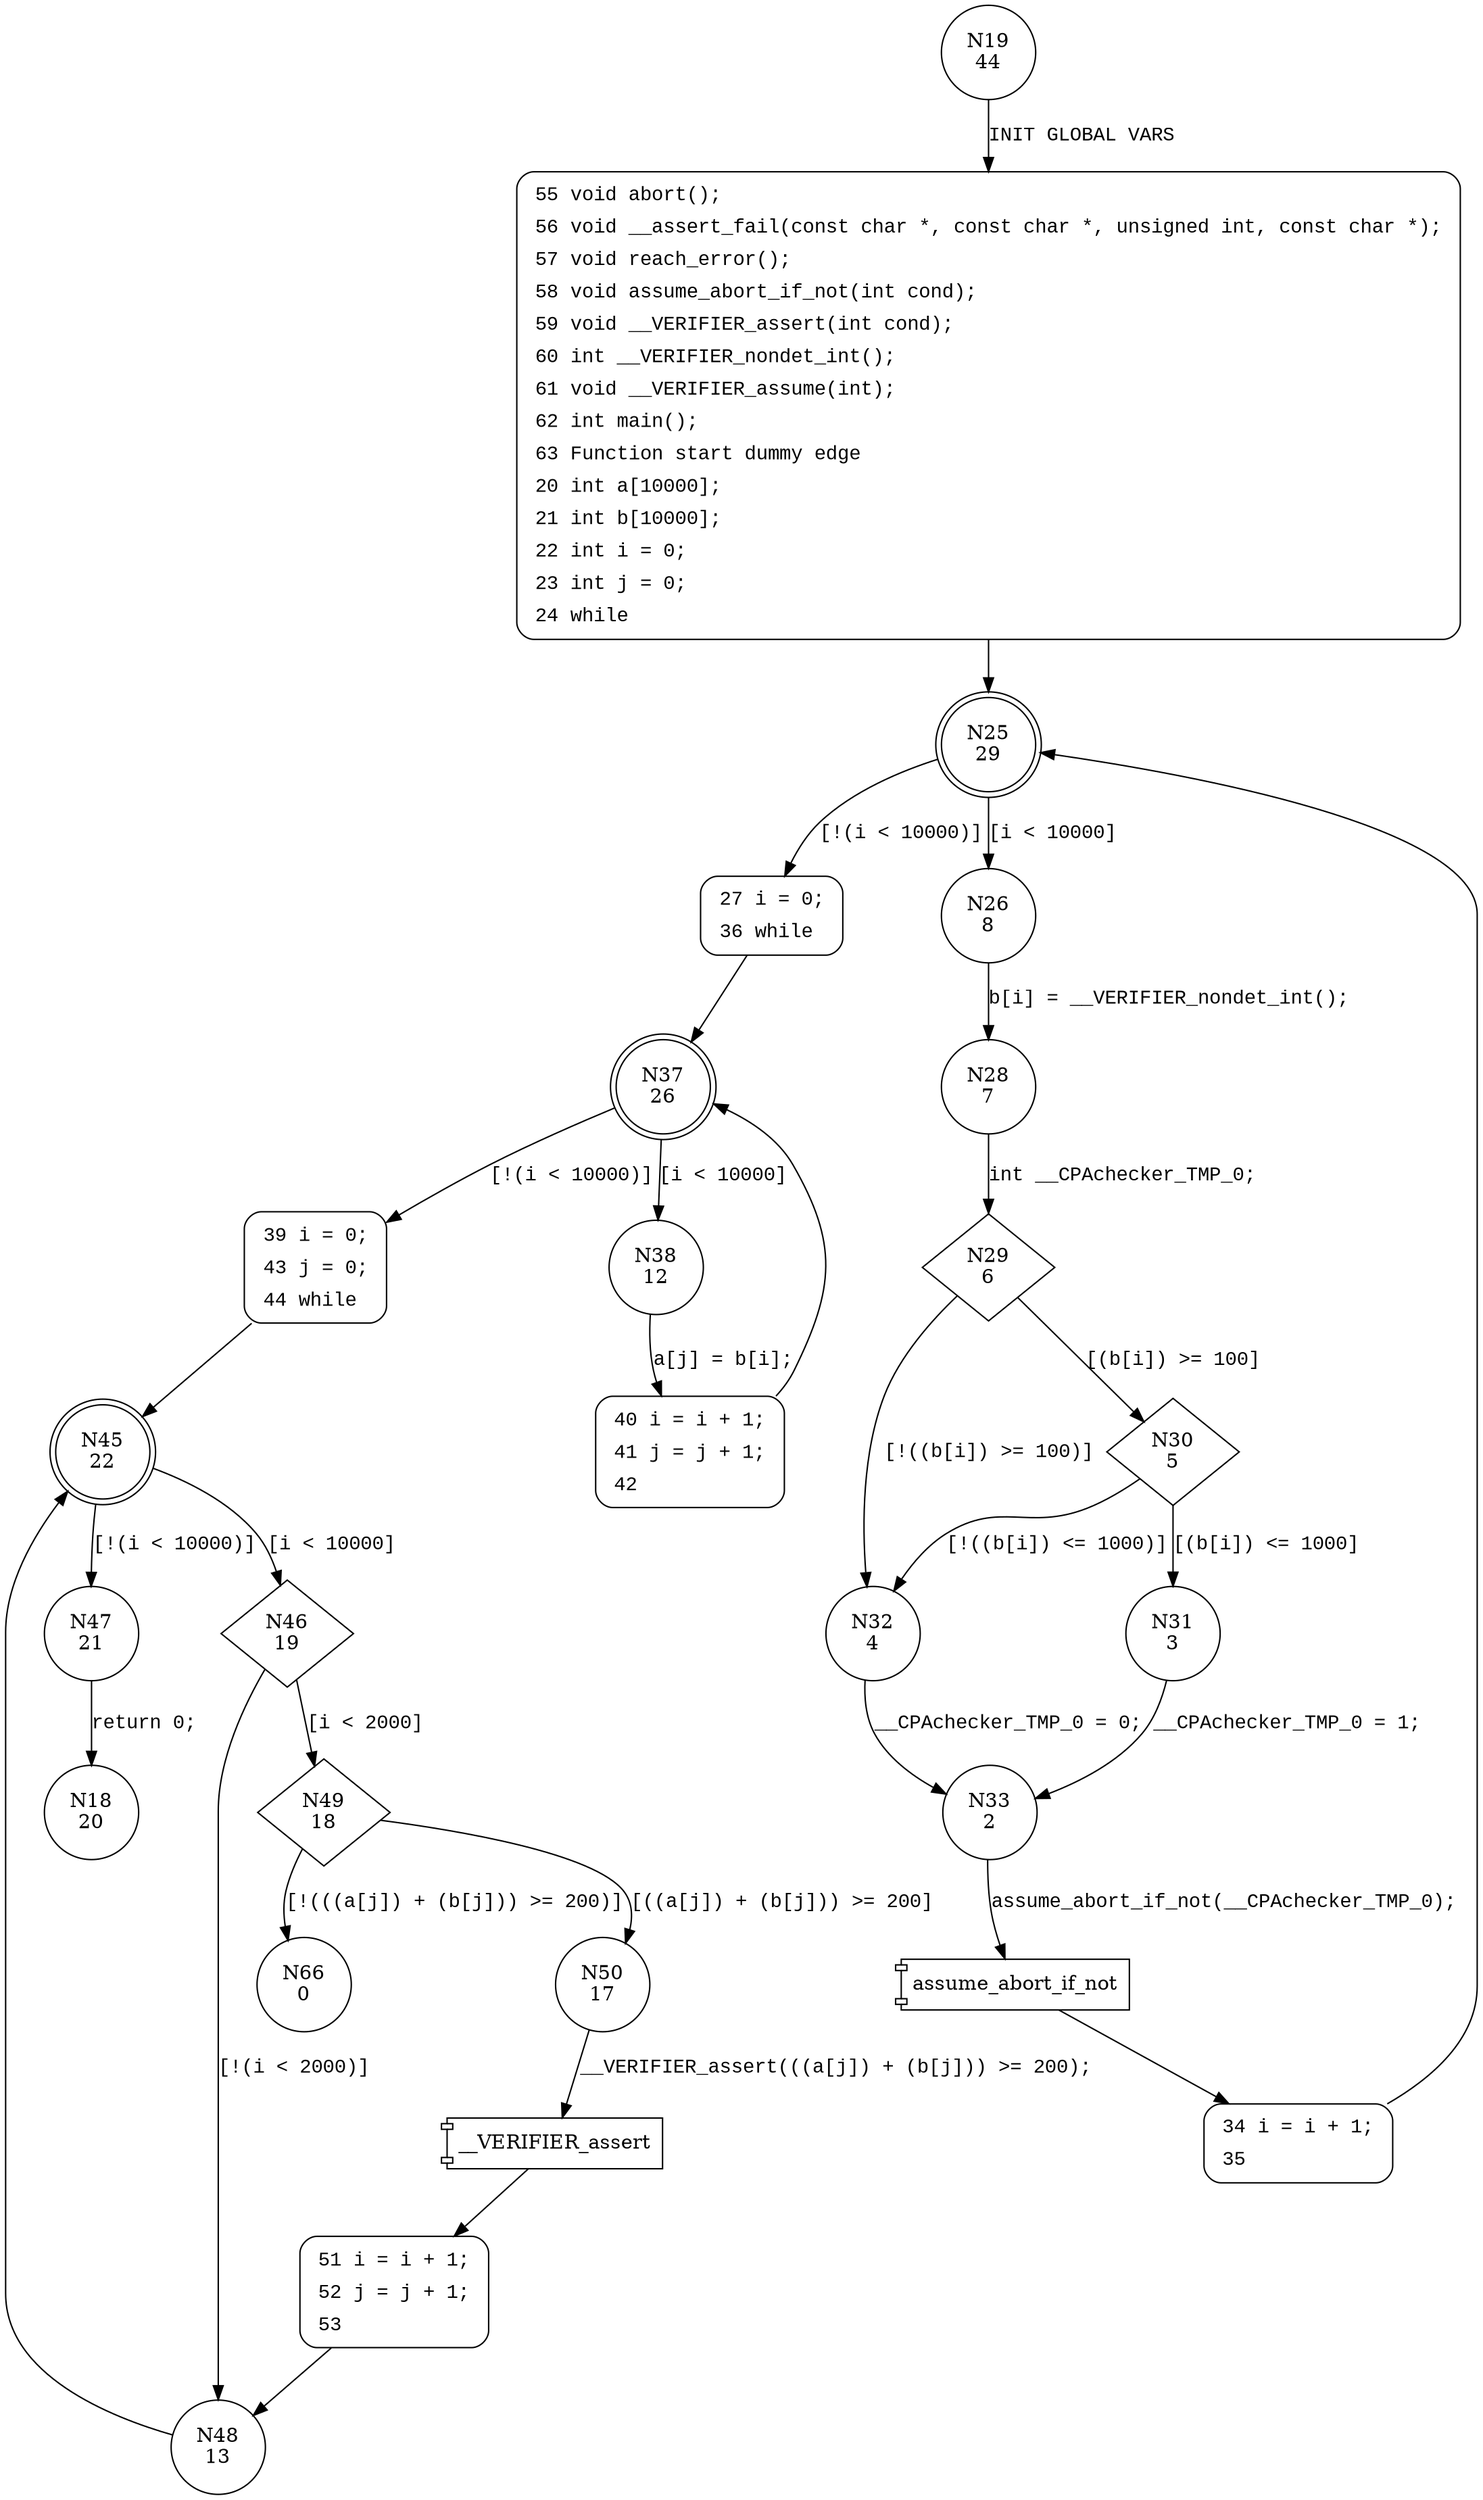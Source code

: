 digraph main {
19 [shape="circle" label="N19\n44"]
55 [shape="circle" label="N55\n43"]
25 [shape="doublecircle" label="N25\n29"]
26 [shape="circle" label="N26\n8"]
27 [shape="circle" label="N27\n28"]
37 [shape="doublecircle" label="N37\n26"]
38 [shape="circle" label="N38\n12"]
39 [shape="circle" label="N39\n25"]
45 [shape="doublecircle" label="N45\n22"]
46 [shape="diamond" label="N46\n19"]
47 [shape="circle" label="N47\n21"]
49 [shape="diamond" label="N49\n18"]
48 [shape="circle" label="N48\n13"]
50 [shape="circle" label="N50\n17"]
66 [shape="circle" label="N66\n0"]
51 [shape="circle" label="N51\n16"]
40 [shape="circle" label="N40\n11"]
28 [shape="circle" label="N28\n7"]
29 [shape="diamond" label="N29\n6"]
30 [shape="diamond" label="N30\n5"]
32 [shape="circle" label="N32\n4"]
33 [shape="circle" label="N33\n2"]
34 [shape="circle" label="N34\n1"]
31 [shape="circle" label="N31\n3"]
18 [shape="circle" label="N18\n20"]
55 [style="filled,bold" penwidth="1" fillcolor="white" fontname="Courier New" shape="Mrecord" label=<<table border="0" cellborder="0" cellpadding="3" bgcolor="white"><tr><td align="right">55</td><td align="left">void abort();</td></tr><tr><td align="right">56</td><td align="left">void __assert_fail(const char *, const char *, unsigned int, const char *);</td></tr><tr><td align="right">57</td><td align="left">void reach_error();</td></tr><tr><td align="right">58</td><td align="left">void assume_abort_if_not(int cond);</td></tr><tr><td align="right">59</td><td align="left">void __VERIFIER_assert(int cond);</td></tr><tr><td align="right">60</td><td align="left">int __VERIFIER_nondet_int();</td></tr><tr><td align="right">61</td><td align="left">void __VERIFIER_assume(int);</td></tr><tr><td align="right">62</td><td align="left">int main();</td></tr><tr><td align="right">63</td><td align="left">Function start dummy edge</td></tr><tr><td align="right">20</td><td align="left">int a[10000];</td></tr><tr><td align="right">21</td><td align="left">int b[10000];</td></tr><tr><td align="right">22</td><td align="left">int i = 0;</td></tr><tr><td align="right">23</td><td align="left">int j = 0;</td></tr><tr><td align="right">24</td><td align="left">while</td></tr></table>>]
55 -> 25[label=""]
27 [style="filled,bold" penwidth="1" fillcolor="white" fontname="Courier New" shape="Mrecord" label=<<table border="0" cellborder="0" cellpadding="3" bgcolor="white"><tr><td align="right">27</td><td align="left">i = 0;</td></tr><tr><td align="right">36</td><td align="left">while</td></tr></table>>]
27 -> 37[label=""]
39 [style="filled,bold" penwidth="1" fillcolor="white" fontname="Courier New" shape="Mrecord" label=<<table border="0" cellborder="0" cellpadding="3" bgcolor="white"><tr><td align="right">39</td><td align="left">i = 0;</td></tr><tr><td align="right">43</td><td align="left">j = 0;</td></tr><tr><td align="right">44</td><td align="left">while</td></tr></table>>]
39 -> 45[label=""]
51 [style="filled,bold" penwidth="1" fillcolor="white" fontname="Courier New" shape="Mrecord" label=<<table border="0" cellborder="0" cellpadding="3" bgcolor="white"><tr><td align="right">51</td><td align="left">i = i + 1;</td></tr><tr><td align="right">52</td><td align="left">j = j + 1;</td></tr><tr><td align="right">53</td><td align="left"></td></tr></table>>]
51 -> 48[label=""]
40 [style="filled,bold" penwidth="1" fillcolor="white" fontname="Courier New" shape="Mrecord" label=<<table border="0" cellborder="0" cellpadding="3" bgcolor="white"><tr><td align="right">40</td><td align="left">i = i + 1;</td></tr><tr><td align="right">41</td><td align="left">j = j + 1;</td></tr><tr><td align="right">42</td><td align="left"></td></tr></table>>]
40 -> 37[label=""]
34 [style="filled,bold" penwidth="1" fillcolor="white" fontname="Courier New" shape="Mrecord" label=<<table border="0" cellborder="0" cellpadding="3" bgcolor="white"><tr><td align="right">34</td><td align="left">i = i + 1;</td></tr><tr><td align="right">35</td><td align="left"></td></tr></table>>]
34 -> 25[label=""]
19 -> 55 [label="INIT GLOBAL VARS" fontname="Courier New"]
25 -> 26 [label="[i < 10000]" fontname="Courier New"]
25 -> 27 [label="[!(i < 10000)]" fontname="Courier New"]
37 -> 38 [label="[i < 10000]" fontname="Courier New"]
37 -> 39 [label="[!(i < 10000)]" fontname="Courier New"]
45 -> 46 [label="[i < 10000]" fontname="Courier New"]
45 -> 47 [label="[!(i < 10000)]" fontname="Courier New"]
46 -> 49 [label="[i < 2000]" fontname="Courier New"]
46 -> 48 [label="[!(i < 2000)]" fontname="Courier New"]
48 -> 45 [label="" fontname="Courier New"]
49 -> 50 [label="[((a[j]) + (b[j])) >= 200]" fontname="Courier New"]
49 -> 66 [label="[!(((a[j]) + (b[j])) >= 200)]" fontname="Courier New"]
100001 [shape="component" label="__VERIFIER_assert"]
50 -> 100001 [label="__VERIFIER_assert(((a[j]) + (b[j])) >= 200);" fontname="Courier New"]
100001 -> 51 [label="" fontname="Courier New"]
38 -> 40 [label="a[j] = b[i];" fontname="Courier New"]
26 -> 28 [label="b[i] = __VERIFIER_nondet_int();" fontname="Courier New"]
29 -> 30 [label="[(b[i]) >= 100]" fontname="Courier New"]
29 -> 32 [label="[!((b[i]) >= 100)]" fontname="Courier New"]
32 -> 33 [label="__CPAchecker_TMP_0 = 0;" fontname="Courier New"]
100002 [shape="component" label="assume_abort_if_not"]
33 -> 100002 [label="assume_abort_if_not(__CPAchecker_TMP_0);" fontname="Courier New"]
100002 -> 34 [label="" fontname="Courier New"]
30 -> 31 [label="[(b[i]) <= 1000]" fontname="Courier New"]
30 -> 32 [label="[!((b[i]) <= 1000)]" fontname="Courier New"]
47 -> 18 [label="return 0;" fontname="Courier New"]
28 -> 29 [label="int __CPAchecker_TMP_0;" fontname="Courier New"]
31 -> 33 [label="__CPAchecker_TMP_0 = 1;" fontname="Courier New"]
}